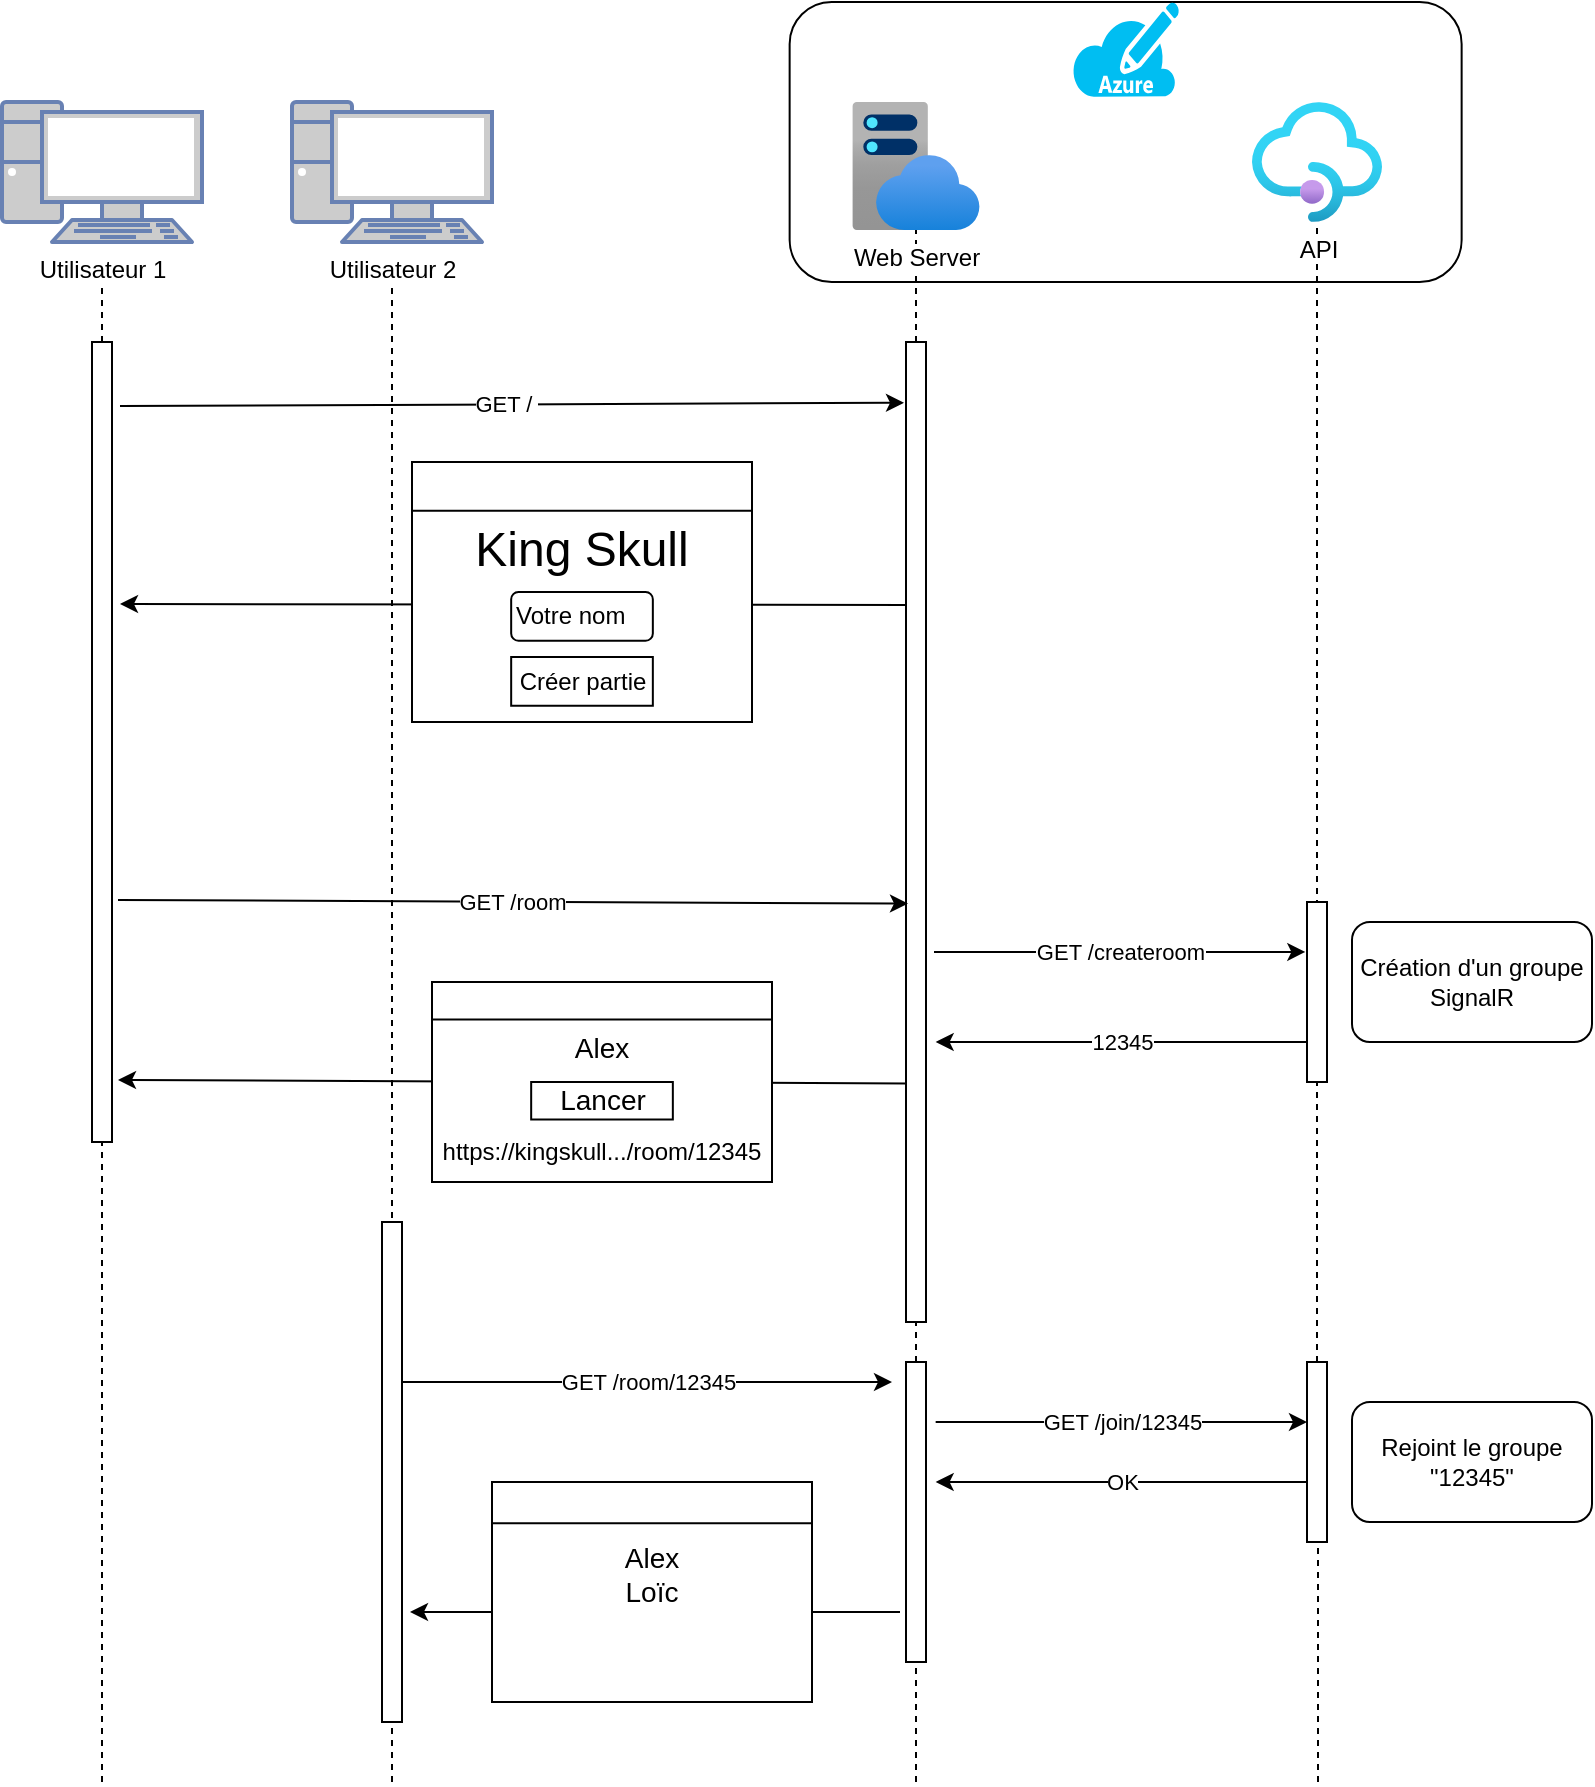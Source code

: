 <mxfile version="20.2.3" type="device" pages="2"><diagram name="creationSalle" id="13e1069c-82ec-6db2-03f1-153e76fe0fe0"><mxGraphModel dx="865" dy="536" grid="1" gridSize="10" guides="1" tooltips="1" connect="1" arrows="1" fold="1" page="1" pageScale="1" pageWidth="1100" pageHeight="850" background="none" math="0" shadow="0"><root><mxCell id="0"/><mxCell id="1" parent="0"/><mxCell id="wx_JYM3dklO5uNN9NWaB-37" value="" style="endArrow=classic;html=1;rounded=0;fontColor=#000000;exitX=0.8;exitY=0.059;exitDx=0;exitDy=0;exitPerimeter=0;" edge="1" parent="1"><mxGeometry width="50" height="50" relative="1" as="geometry"><mxPoint x="468" y="540.73" as="sourcePoint"/><mxPoint x="73" y="539" as="targetPoint"/></mxGeometry></mxCell><mxCell id="wx_JYM3dklO5uNN9NWaB-29" value="" style="endArrow=classic;html=1;rounded=0;fontColor=#000000;exitX=0.8;exitY=0.059;exitDx=0;exitDy=0;exitPerimeter=0;" edge="1" parent="1"><mxGeometry width="50" height="50" relative="1" as="geometry"><mxPoint x="467" y="301.47" as="sourcePoint"/><mxPoint x="74" y="301" as="targetPoint"/></mxGeometry></mxCell><mxCell id="wx_JYM3dklO5uNN9NWaB-14" value="" style="rounded=1;whiteSpace=wrap;html=1;fontColor=#000000;" vertex="1" parent="1"><mxGeometry x="408.82" width="336" height="140" as="geometry"/></mxCell><mxCell id="wx_JYM3dklO5uNN9NWaB-1" value="&lt;font color=&quot;#000000&quot;&gt;Utilisateur 2&lt;br&gt;&lt;/font&gt;" style="fontColor=#0066CC;verticalAlign=top;verticalLabelPosition=bottom;labelPosition=center;align=center;html=1;outlineConnect=0;fillColor=#CCCCCC;strokeColor=#6881B3;gradientColor=none;gradientDirection=north;strokeWidth=2;shape=mxgraph.networks.pc;" vertex="1" parent="1"><mxGeometry x="160" y="50" width="100" height="70" as="geometry"/></mxCell><mxCell id="wx_JYM3dklO5uNN9NWaB-2" value="" style="endArrow=none;dashed=1;html=1;rounded=0;startArrow=none;" edge="1" parent="1" source="wx_JYM3dklO5uNN9NWaB-7"><mxGeometry width="50" height="50" relative="1" as="geometry"><mxPoint x="65" y="760" as="sourcePoint"/><mxPoint x="65" y="140" as="targetPoint"/></mxGeometry></mxCell><mxCell id="wx_JYM3dklO5uNN9NWaB-7" value="" style="html=1;points=[];perimeter=orthogonalPerimeter;rounded=0;shadow=0;comic=0;labelBackgroundColor=none;strokeWidth=1;fontFamily=Verdana;fontSize=12;align=center;" vertex="1" parent="1"><mxGeometry x="60" y="170" width="10" height="400" as="geometry"/></mxCell><mxCell id="wx_JYM3dklO5uNN9NWaB-8" value="" style="endArrow=none;dashed=1;html=1;rounded=0;" edge="1" parent="1" target="wx_JYM3dklO5uNN9NWaB-7"><mxGeometry width="50" height="50" relative="1" as="geometry"><mxPoint x="65" y="890" as="sourcePoint"/><mxPoint x="150" y="120" as="targetPoint"/></mxGeometry></mxCell><mxCell id="wx_JYM3dklO5uNN9NWaB-12" value="" style="verticalLabelPosition=bottom;html=1;verticalAlign=top;align=center;strokeColor=none;fillColor=#00BEF2;shape=mxgraph.azure.azure_subscription;" vertex="1" parent="1"><mxGeometry x="550.003" width="53.625" height="47.436" as="geometry"/></mxCell><mxCell id="wx_JYM3dklO5uNN9NWaB-16" value="" style="endArrow=none;dashed=1;html=1;rounded=0;startArrow=none;" edge="1" parent="1" target="wx_JYM3dklO5uNN9NWaB-10" source="wx_JYM3dklO5uNN9NWaB-15"><mxGeometry width="50" height="50" relative="1" as="geometry"><mxPoint x="472" y="770" as="sourcePoint"/><mxPoint x="472" y="130" as="targetPoint"/></mxGeometry></mxCell><mxCell id="wx_JYM3dklO5uNN9NWaB-15" value="" style="html=1;points=[];perimeter=orthogonalPerimeter;rounded=0;shadow=0;comic=0;labelBackgroundColor=none;strokeWidth=1;fontFamily=Verdana;fontSize=12;align=center;" vertex="1" parent="1"><mxGeometry x="467" y="170" width="10" height="490" as="geometry"/></mxCell><mxCell id="wx_JYM3dklO5uNN9NWaB-17" value="" style="endArrow=none;dashed=1;html=1;rounded=0;" edge="1" parent="1" target="wx_JYM3dklO5uNN9NWaB-15"><mxGeometry width="50" height="50" relative="1" as="geometry"><mxPoint x="472" y="890" as="sourcePoint"/><mxPoint x="472.0" y="114" as="targetPoint"/></mxGeometry></mxCell><mxCell id="wx_JYM3dklO5uNN9NWaB-10" value="Web Server" style="aspect=fixed;html=1;points=[];align=center;image;fontSize=12;image=img/lib/azure2/app_services/App_Service_Plans.svg;" vertex="1" parent="1"><mxGeometry x="440" y="50" width="64" height="64" as="geometry"/></mxCell><mxCell id="wx_JYM3dklO5uNN9NWaB-18" value="" style="endArrow=none;dashed=1;html=1;rounded=0;startArrow=none;" edge="1" parent="1" source="wx_JYM3dklO5uNN9NWaB-51" target="wx_JYM3dklO5uNN9NWaB-11"><mxGeometry width="50" height="50" relative="1" as="geometry"><mxPoint x="673" y="1300" as="sourcePoint"/><mxPoint x="672.08" y="120" as="targetPoint"/></mxGeometry></mxCell><mxCell id="wx_JYM3dklO5uNN9NWaB-11" value="API" style="aspect=fixed;html=1;points=[];align=center;image;fontSize=12;image=img/lib/azure2/app_services/API_Management_Services.svg;" vertex="1" parent="1"><mxGeometry x="640" y="50" width="65" height="60" as="geometry"/></mxCell><mxCell id="wx_JYM3dklO5uNN9NWaB-19" value="" style="html=1;points=[];perimeter=orthogonalPerimeter;rounded=0;shadow=0;comic=0;labelBackgroundColor=none;strokeWidth=1;fontFamily=Verdana;fontSize=12;align=center;" vertex="1" parent="1"><mxGeometry x="667.5" y="450" width="10" height="90" as="geometry"/></mxCell><mxCell id="wx_JYM3dklO5uNN9NWaB-22" value="" style="endArrow=classic;html=1;rounded=0;fontColor=#000000;entryX=-0.1;entryY=0.062;entryDx=0;entryDy=0;entryPerimeter=0;" edge="1" parent="1" target="wx_JYM3dklO5uNN9NWaB-15"><mxGeometry width="50" height="50" relative="1" as="geometry"><mxPoint x="74" y="202" as="sourcePoint"/><mxPoint x="430" y="199" as="targetPoint"/></mxGeometry></mxCell><mxCell id="wx_JYM3dklO5uNN9NWaB-23" value="GET /&amp;nbsp;" style="edgeLabel;html=1;align=center;verticalAlign=middle;resizable=0;points=[];fontColor=#000000;" vertex="1" connectable="0" parent="wx_JYM3dklO5uNN9NWaB-22"><mxGeometry x="0.136" relative="1" as="geometry"><mxPoint x="-30" as="offset"/></mxGeometry></mxCell><mxCell id="wx_JYM3dklO5uNN9NWaB-24" value="" style="group" vertex="1" connectable="0" parent="1"><mxGeometry x="220" y="230" width="170" height="130" as="geometry"/></mxCell><mxCell id="wx_JYM3dklO5uNN9NWaB-25" value="&lt;font style=&quot;font-size: 24px;&quot;&gt;King Skull&lt;br&gt;&lt;/font&gt;&lt;br&gt;&lt;br&gt;&lt;br&gt;" style="rounded=0;whiteSpace=wrap;html=1;" vertex="1" parent="wx_JYM3dklO5uNN9NWaB-24"><mxGeometry width="170" height="130" as="geometry"/></mxCell><mxCell id="wx_JYM3dklO5uNN9NWaB-26" value="" style="rounded=0;whiteSpace=wrap;html=1;" vertex="1" parent="wx_JYM3dklO5uNN9NWaB-24"><mxGeometry width="170" height="24.375" as="geometry"/></mxCell><mxCell id="wx_JYM3dklO5uNN9NWaB-27" value="Créer partie" style="rounded=0;whiteSpace=wrap;html=1;" vertex="1" parent="wx_JYM3dklO5uNN9NWaB-24"><mxGeometry x="49.583" y="97.5" width="70.833" height="24.375" as="geometry"/></mxCell><mxCell id="wx_JYM3dklO5uNN9NWaB-28" value="Votre nom" style="rounded=1;whiteSpace=wrap;html=1;align=left;" vertex="1" parent="wx_JYM3dklO5uNN9NWaB-24"><mxGeometry x="49.583" y="65" width="70.833" height="24.375" as="geometry"/></mxCell><mxCell id="wx_JYM3dklO5uNN9NWaB-32" value="GET /room" style="endArrow=classic;html=1;rounded=0;fontColor=#000000;entryX=0.7;entryY=0.573;entryDx=0;entryDy=0;entryPerimeter=0;" edge="1" parent="1"><mxGeometry width="50" height="50" relative="1" as="geometry"><mxPoint x="73" y="449" as="sourcePoint"/><mxPoint x="468" y="450.77" as="targetPoint"/></mxGeometry></mxCell><mxCell id="wx_JYM3dklO5uNN9NWaB-33" value="" style="group" vertex="1" connectable="0" parent="1"><mxGeometry x="230" y="490" width="170" height="100" as="geometry"/></mxCell><mxCell id="wx_JYM3dklO5uNN9NWaB-34" value="&lt;font style=&quot;font-size: 14px;&quot;&gt;Alex&lt;br&gt;&lt;br&gt;&lt;br&gt;&lt;/font&gt;" style="rounded=0;whiteSpace=wrap;html=1;" vertex="1" parent="wx_JYM3dklO5uNN9NWaB-33"><mxGeometry width="170" height="100" as="geometry"/></mxCell><mxCell id="wx_JYM3dklO5uNN9NWaB-35" value="" style="rounded=0;whiteSpace=wrap;html=1;fontSize=24;" vertex="1" parent="wx_JYM3dklO5uNN9NWaB-33"><mxGeometry width="170" height="18.75" as="geometry"/></mxCell><mxCell id="wx_JYM3dklO5uNN9NWaB-36" value="Lancer" style="rounded=0;whiteSpace=wrap;html=1;fontSize=14;" vertex="1" parent="wx_JYM3dklO5uNN9NWaB-33"><mxGeometry x="49.583" y="50" width="70.833" height="18.75" as="geometry"/></mxCell><mxCell id="wx_JYM3dklO5uNN9NWaB-40" value="https://kingskull.../room/12345" style="text;html=1;strokeColor=none;fillColor=none;align=center;verticalAlign=middle;whiteSpace=wrap;rounded=0;fontColor=#000000;" vertex="1" parent="wx_JYM3dklO5uNN9NWaB-33"><mxGeometry y="70" width="170" height="30" as="geometry"/></mxCell><mxCell id="wx_JYM3dklO5uNN9NWaB-38" value="GET /createroom" style="endArrow=classic;html=1;rounded=0;fontColor=#000000;exitX=1.4;exitY=0.653;exitDx=0;exitDy=0;exitPerimeter=0;entryX=-0.083;entryY=0.653;entryDx=0;entryDy=0;entryPerimeter=0;" edge="1" parent="1"><mxGeometry width="50" height="50" relative="1" as="geometry"><mxPoint x="481" y="474.97" as="sourcePoint"/><mxPoint x="666.67" y="474.97" as="targetPoint"/></mxGeometry></mxCell><mxCell id="wx_JYM3dklO5uNN9NWaB-39" value="12345" style="endArrow=classic;html=1;rounded=0;fontColor=#000000;exitX=1.4;exitY=0.653;exitDx=0;exitDy=0;exitPerimeter=0;entryX=-0.083;entryY=0.653;entryDx=0;entryDy=0;entryPerimeter=0;" edge="1" parent="1"><mxGeometry width="50" height="50" relative="1" as="geometry"><mxPoint x="667.5" y="520.0" as="sourcePoint"/><mxPoint x="481.83" y="520.0" as="targetPoint"/></mxGeometry></mxCell><mxCell id="wx_JYM3dklO5uNN9NWaB-43" value="Création d'un groupe SignalR" style="rounded=1;whiteSpace=wrap;html=1;fontColor=#000000;" vertex="1" parent="1"><mxGeometry x="690" y="460" width="120" height="60" as="geometry"/></mxCell><mxCell id="wx_JYM3dklO5uNN9NWaB-44" value="&lt;font color=&quot;#000000&quot;&gt;Utilisateur 1&lt;/font&gt;" style="fontColor=#0066CC;verticalAlign=top;verticalLabelPosition=bottom;labelPosition=center;align=center;html=1;outlineConnect=0;fillColor=#CCCCCC;strokeColor=#6881B3;gradientColor=none;gradientDirection=north;strokeWidth=2;shape=mxgraph.networks.pc;" vertex="1" parent="1"><mxGeometry x="15" y="50" width="100" height="70" as="geometry"/></mxCell><mxCell id="wx_JYM3dklO5uNN9NWaB-46" value="" style="endArrow=none;dashed=1;html=1;rounded=0;startArrow=none;" edge="1" parent="1"><mxGeometry width="50" height="50" relative="1" as="geometry"><mxPoint x="210" y="890" as="sourcePoint"/><mxPoint x="210" y="140" as="targetPoint"/></mxGeometry></mxCell><mxCell id="wx_JYM3dklO5uNN9NWaB-47" value="" style="html=1;points=[];perimeter=orthogonalPerimeter;rounded=0;shadow=0;comic=0;labelBackgroundColor=none;strokeWidth=1;fontFamily=Verdana;fontSize=12;align=center;" vertex="1" parent="1"><mxGeometry x="205" y="610" width="10" height="250" as="geometry"/></mxCell><mxCell id="wx_JYM3dklO5uNN9NWaB-48" value="GET /room/12345" style="endArrow=classic;html=1;rounded=0;fontColor=#000000;" edge="1" parent="1"><mxGeometry width="50" height="50" relative="1" as="geometry"><mxPoint x="215" y="690" as="sourcePoint"/><mxPoint x="460" y="690" as="targetPoint"/></mxGeometry></mxCell><mxCell id="wx_JYM3dklO5uNN9NWaB-49" value="" style="html=1;points=[];perimeter=orthogonalPerimeter;rounded=0;shadow=0;comic=0;labelBackgroundColor=none;strokeWidth=1;fontFamily=Verdana;fontSize=12;align=center;" vertex="1" parent="1"><mxGeometry x="467" y="680" width="10" height="150" as="geometry"/></mxCell><mxCell id="wx_JYM3dklO5uNN9NWaB-50" value="GET /join/12345" style="endArrow=classic;html=1;rounded=0;fontColor=#000000;exitX=1.4;exitY=0.653;exitDx=0;exitDy=0;exitPerimeter=0;entryX=-0.083;entryY=0.653;entryDx=0;entryDy=0;entryPerimeter=0;" edge="1" parent="1"><mxGeometry width="50" height="50" relative="1" as="geometry"><mxPoint x="481.83" y="710.0" as="sourcePoint"/><mxPoint x="667.5" y="710.0" as="targetPoint"/></mxGeometry></mxCell><mxCell id="wx_JYM3dklO5uNN9NWaB-51" value="" style="html=1;points=[];perimeter=orthogonalPerimeter;rounded=0;shadow=0;comic=0;labelBackgroundColor=none;strokeWidth=1;fontFamily=Verdana;fontSize=12;align=center;" vertex="1" parent="1"><mxGeometry x="667.5" y="680" width="10" height="90" as="geometry"/></mxCell><mxCell id="wx_JYM3dklO5uNN9NWaB-52" value="" style="endArrow=none;dashed=1;html=1;rounded=0;startArrow=none;" edge="1" parent="1" target="wx_JYM3dklO5uNN9NWaB-51"><mxGeometry width="50" height="50" relative="1" as="geometry"><mxPoint x="673" y="890" as="sourcePoint"/><mxPoint x="672.512" y="110" as="targetPoint"/></mxGeometry></mxCell><mxCell id="wx_JYM3dklO5uNN9NWaB-53" value="OK" style="endArrow=classic;html=1;rounded=0;fontColor=#000000;exitX=1.4;exitY=0.653;exitDx=0;exitDy=0;exitPerimeter=0;entryX=-0.083;entryY=0.653;entryDx=0;entryDy=0;entryPerimeter=0;" edge="1" parent="1"><mxGeometry width="50" height="50" relative="1" as="geometry"><mxPoint x="667.5" y="740" as="sourcePoint"/><mxPoint x="481.83" y="740" as="targetPoint"/></mxGeometry></mxCell><mxCell id="wx_JYM3dklO5uNN9NWaB-54" value="Rejoint le groupe &quot;12345&quot;" style="rounded=1;whiteSpace=wrap;html=1;fontColor=#000000;" vertex="1" parent="1"><mxGeometry x="690" y="700" width="120" height="60" as="geometry"/></mxCell><mxCell id="wx_JYM3dklO5uNN9NWaB-59" value="" style="endArrow=classic;html=1;rounded=0;fontColor=#000000;" edge="1" parent="1"><mxGeometry width="50" height="50" relative="1" as="geometry"><mxPoint x="464" y="805" as="sourcePoint"/><mxPoint x="219" y="805" as="targetPoint"/></mxGeometry></mxCell><mxCell id="wx_JYM3dklO5uNN9NWaB-55" value="" style="group" vertex="1" connectable="0" parent="1"><mxGeometry x="260" y="740" width="160" height="110" as="geometry"/></mxCell><mxCell id="wx_JYM3dklO5uNN9NWaB-56" value="&lt;font style=&quot;font-size: 14px;&quot;&gt;Alex&lt;br&gt;Loïc&lt;br&gt;&lt;br&gt;&lt;/font&gt;" style="rounded=0;whiteSpace=wrap;html=1;" vertex="1" parent="wx_JYM3dklO5uNN9NWaB-55"><mxGeometry width="160" height="110" as="geometry"/></mxCell><mxCell id="wx_JYM3dklO5uNN9NWaB-57" value="" style="rounded=0;whiteSpace=wrap;html=1;fontSize=24;" vertex="1" parent="wx_JYM3dklO5uNN9NWaB-55"><mxGeometry width="160" height="20.625" as="geometry"/></mxCell></root></mxGraphModel></diagram><diagram id="JS5SKcN2o8mwD4ERGpik" name="deroulementJeu"><mxGraphModel dx="1298" dy="804" grid="1" gridSize="10" guides="1" tooltips="1" connect="1" arrows="1" fold="1" page="1" pageScale="1" pageWidth="827" pageHeight="1169" math="0" shadow="0"><root><mxCell id="0"/><mxCell id="1" parent="0"/><mxCell id="I8i9Lixdab_qWAvMUOPV-33" value="" style="group" vertex="1" connectable="0" parent="1"><mxGeometry x="52" y="15" width="346" height="140" as="geometry"/></mxCell><mxCell id="I8i9Lixdab_qWAvMUOPV-31" value="" style="rounded=1;whiteSpace=wrap;html=1;fontColor=#000000;" vertex="1" parent="I8i9Lixdab_qWAvMUOPV-33"><mxGeometry x="10" width="336" height="140" as="geometry"/></mxCell><mxCell id="FVH8SKtYfX9IXzi16vGu-5" value="" style="endArrow=none;dashed=1;html=1;rounded=0;startArrow=none;" edge="1" parent="I8i9Lixdab_qWAvMUOPV-33"><mxGeometry width="50" height="50" relative="1" as="geometry"><mxPoint x="95" y="345" as="sourcePoint"/><mxPoint x="95" y="129" as="targetPoint"/></mxGeometry></mxCell><mxCell id="FVH8SKtYfX9IXzi16vGu-4" value="&lt;font color=&quot;#000000&quot;&gt;Utilisateur 2&lt;br&gt;&lt;/font&gt;" style="fontColor=#0066CC;verticalAlign=top;verticalLabelPosition=bottom;labelPosition=center;align=center;html=1;outlineConnect=0;fillColor=#CCCCCC;strokeColor=#6881B3;gradientColor=none;gradientDirection=north;strokeWidth=2;shape=mxgraph.networks.pc;" vertex="1" parent="I8i9Lixdab_qWAvMUOPV-33"><mxGeometry x="190" y="35" width="100" height="70" as="geometry"/></mxCell><mxCell id="FVH8SKtYfX9IXzi16vGu-32" value="&lt;font color=&quot;#000000&quot;&gt;Utilisateur 1&lt;/font&gt;" style="fontColor=#0066CC;verticalAlign=top;verticalLabelPosition=bottom;labelPosition=center;align=center;html=1;outlineConnect=0;fillColor=#CCCCCC;strokeColor=#6881B3;gradientColor=none;gradientDirection=north;strokeWidth=2;shape=mxgraph.networks.pc;" vertex="1" parent="I8i9Lixdab_qWAvMUOPV-33"><mxGeometry x="45" y="35" width="100" height="70" as="geometry"/></mxCell><mxCell id="I8i9Lixdab_qWAvMUOPV-32" value="Groupe &quot;12345&quot;" style="text;html=1;strokeColor=none;fillColor=none;align=center;verticalAlign=middle;whiteSpace=wrap;rounded=0;fontColor=#000000;" vertex="1" parent="I8i9Lixdab_qWAvMUOPV-33"><mxGeometry width="130" height="30" as="geometry"/></mxCell><mxCell id="I8i9Lixdab_qWAvMUOPV-47" value="" style="rounded=0;whiteSpace=wrap;html=1;fillColor=#f8cecc;strokeColor=#b85450;" vertex="1" parent="1"><mxGeometry x="72" y="380" width="740" height="370" as="geometry"/></mxCell><mxCell id="I8i9Lixdab_qWAvMUOPV-45" value="" style="rounded=0;whiteSpace=wrap;html=1;fillColor=#ffe6cc;strokeColor=#d79b00;" vertex="1" parent="1"><mxGeometry x="122" y="430" width="670" height="260" as="geometry"/></mxCell><mxCell id="I8i9Lixdab_qWAvMUOPV-51" value="" style="rounded=0;whiteSpace=wrap;html=1;fillColor=#fff2cc;strokeColor=#d6b656;" vertex="1" parent="1"><mxGeometry x="153.9" y="510" width="627.46" height="120.0" as="geometry"/></mxCell><mxCell id="FVH8SKtYfX9IXzi16vGu-1" value="Lancer" style="endArrow=classic;html=1;rounded=0;fontColor=#000000;exitX=0.8;exitY=0.059;exitDx=0;exitDy=0;exitPerimeter=0;" edge="1" parent="1"><mxGeometry width="50" height="50" relative="1" as="geometry"><mxPoint x="152" y="210" as="sourcePoint"/><mxPoint x="547" y="211.73" as="targetPoint"/></mxGeometry></mxCell><mxCell id="FVH8SKtYfX9IXzi16vGu-3" value="" style="rounded=1;whiteSpace=wrap;html=1;fontColor=#000000;" vertex="1" parent="1"><mxGeometry x="490.82" width="336" height="140" as="geometry"/></mxCell><mxCell id="FVH8SKtYfX9IXzi16vGu-8" value="" style="verticalLabelPosition=bottom;html=1;verticalAlign=top;align=center;strokeColor=none;fillColor=#00BEF2;shape=mxgraph.azure.azure_subscription;" vertex="1" parent="1"><mxGeometry x="632.003" width="53.625" height="47.436" as="geometry"/></mxCell><mxCell id="FVH8SKtYfX9IXzi16vGu-9" value="" style="endArrow=none;dashed=1;html=1;rounded=0;startArrow=none;" edge="1" parent="1" target="FVH8SKtYfX9IXzi16vGu-12"><mxGeometry width="50" height="50" relative="1" as="geometry"><mxPoint x="554" y="370" as="sourcePoint"/><mxPoint x="554" y="130" as="targetPoint"/></mxGeometry></mxCell><mxCell id="FVH8SKtYfX9IXzi16vGu-10" value="" style="html=1;points=[];perimeter=orthogonalPerimeter;rounded=0;shadow=0;comic=0;labelBackgroundColor=none;strokeWidth=1;fontFamily=Verdana;fontSize=12;align=center;" vertex="1" parent="1"><mxGeometry x="549" y="170" width="10" height="160" as="geometry"/></mxCell><mxCell id="FVH8SKtYfX9IXzi16vGu-13" value="" style="endArrow=none;dashed=1;html=1;rounded=0;startArrow=none;" edge="1" parent="1" source="I8i9Lixdab_qWAvMUOPV-54" target="FVH8SKtYfX9IXzi16vGu-14"><mxGeometry width="50" height="50" relative="1" as="geometry"><mxPoint x="755" y="1130" as="sourcePoint"/><mxPoint x="754.08" y="120" as="targetPoint"/></mxGeometry></mxCell><mxCell id="FVH8SKtYfX9IXzi16vGu-12" value="Web Server" style="aspect=fixed;html=1;points=[];align=center;image;fontSize=12;image=img/lib/azure2/app_services/App_Service_Plans.svg;" vertex="1" parent="1"><mxGeometry x="522" y="50" width="64" height="64" as="geometry"/></mxCell><mxCell id="FVH8SKtYfX9IXzi16vGu-14" value="API" style="aspect=fixed;html=1;points=[];align=center;image;fontSize=12;image=img/lib/azure2/app_services/API_Management_Services.svg;" vertex="1" parent="1"><mxGeometry x="722" y="50" width="65" height="60" as="geometry"/></mxCell><mxCell id="FVH8SKtYfX9IXzi16vGu-33" value="" style="endArrow=none;dashed=1;html=1;rounded=0;startArrow=none;" edge="1" parent="1" source="I8i9Lixdab_qWAvMUOPV-29" target="I8i9Lixdab_qWAvMUOPV-31"><mxGeometry width="50" height="50" relative="1" as="geometry"><mxPoint x="232" y="830" as="sourcePoint"/><mxPoint x="292" y="140" as="targetPoint"/></mxGeometry></mxCell><mxCell id="FVH8SKtYfX9IXzi16vGu-43" value="" style="group" vertex="1" connectable="0" parent="1"><mxGeometry x="5" y="169" width="128" height="80" as="geometry"/></mxCell><mxCell id="FVH8SKtYfX9IXzi16vGu-44" value="&lt;font style=&quot;font-size: 14px;&quot;&gt;Alex&lt;br&gt;Loïc&lt;br&gt;&lt;br&gt;&lt;/font&gt;" style="rounded=0;whiteSpace=wrap;html=1;" vertex="1" parent="FVH8SKtYfX9IXzi16vGu-43"><mxGeometry width="128" height="80" as="geometry"/></mxCell><mxCell id="FVH8SKtYfX9IXzi16vGu-45" value="" style="rounded=0;whiteSpace=wrap;html=1;fontSize=24;" vertex="1" parent="FVH8SKtYfX9IXzi16vGu-43"><mxGeometry width="128" height="15" as="geometry"/></mxCell><mxCell id="Mf1B1LljFFUqglrXI7v9-1" value="Lancer" style="rounded=0;whiteSpace=wrap;html=1;fontSize=14;" vertex="1" parent="FVH8SKtYfX9IXzi16vGu-43"><mxGeometry x="24" y="50.909" width="80" height="21.818" as="geometry"/></mxCell><mxCell id="I8i9Lixdab_qWAvMUOPV-1" value="start &quot;12345&quot;" style="endArrow=classic;html=1;rounded=0;fontColor=#000000;exitX=0.8;exitY=0.059;exitDx=0;exitDy=0;exitPerimeter=0;" edge="1" parent="1"><mxGeometry width="50" height="50" relative="1" as="geometry"><mxPoint x="557" y="240" as="sourcePoint"/><mxPoint x="752" y="242" as="targetPoint"/></mxGeometry></mxCell><mxCell id="I8i9Lixdab_qWAvMUOPV-2" value="ok" style="endArrow=classic;html=1;rounded=0;fontColor=#000000;exitX=0.8;exitY=0.059;exitDx=0;exitDy=0;exitPerimeter=0;" edge="1" parent="1"><mxGeometry width="50" height="50" relative="1" as="geometry"><mxPoint x="754" y="282" as="sourcePoint"/><mxPoint x="559" y="280" as="targetPoint"/></mxGeometry></mxCell><mxCell id="I8i9Lixdab_qWAvMUOPV-15" value="" style="endArrow=classic;html=1;rounded=0;fontColor=#000000;exitX=0.8;exitY=0.059;exitDx=0;exitDy=0;exitPerimeter=0;" edge="1" parent="1"><mxGeometry width="50" height="50" relative="1" as="geometry"><mxPoint x="549" y="292" as="sourcePoint"/><mxPoint x="242" y="290" as="targetPoint"/></mxGeometry></mxCell><mxCell id="I8i9Lixdab_qWAvMUOPV-17" value="" style="group" vertex="1" connectable="0" parent="1"><mxGeometry x="322" y="240" width="110" height="80" as="geometry"/></mxCell><mxCell id="I8i9Lixdab_qWAvMUOPV-18" value="" style="rounded=0;whiteSpace=wrap;html=1;fontSize=14;" vertex="1" parent="I8i9Lixdab_qWAvMUOPV-17"><mxGeometry width="110" height="80" as="geometry"/></mxCell><mxCell id="I8i9Lixdab_qWAvMUOPV-19" value="" style="rounded=0;whiteSpace=wrap;html=1;fontSize=14;" vertex="1" parent="I8i9Lixdab_qWAvMUOPV-17"><mxGeometry width="110" height="15" as="geometry"/></mxCell><mxCell id="I8i9Lixdab_qWAvMUOPV-20" value="" style="rounded=0;whiteSpace=wrap;html=1;fontSize=14;rotation=-15;" vertex="1" parent="I8i9Lixdab_qWAvMUOPV-17"><mxGeometry x="35.772" y="57" width="13.415" height="20" as="geometry"/></mxCell><mxCell id="I8i9Lixdab_qWAvMUOPV-21" value="" style="rounded=0;whiteSpace=wrap;html=1;fontSize=14;" vertex="1" parent="I8i9Lixdab_qWAvMUOPV-17"><mxGeometry x="46.951" y="55" width="13.415" height="20" as="geometry"/></mxCell><mxCell id="I8i9Lixdab_qWAvMUOPV-22" value="" style="rounded=0;whiteSpace=wrap;html=1;fontSize=14;rotation=15;" vertex="1" parent="I8i9Lixdab_qWAvMUOPV-17"><mxGeometry x="57.236" y="56.5" width="13.415" height="20" as="geometry"/></mxCell><mxCell id="I8i9Lixdab_qWAvMUOPV-23" value="" style="rounded=0;whiteSpace=wrap;html=1;fontSize=14;" vertex="1" parent="I8i9Lixdab_qWAvMUOPV-17"><mxGeometry x="12.52" y="25" width="13.415" height="20" as="geometry"/></mxCell><mxCell id="I8i9Lixdab_qWAvMUOPV-24" value="" style="rounded=0;whiteSpace=wrap;html=1;fontSize=14;" vertex="1" parent="I8i9Lixdab_qWAvMUOPV-17"><mxGeometry x="30.407" y="25" width="13.415" height="20" as="geometry"/></mxCell><mxCell id="I8i9Lixdab_qWAvMUOPV-25" value="" style="rounded=0;whiteSpace=wrap;html=1;fontSize=14;" vertex="1" parent="I8i9Lixdab_qWAvMUOPV-17"><mxGeometry x="48.293" y="25" width="13.415" height="20" as="geometry"/></mxCell><mxCell id="I8i9Lixdab_qWAvMUOPV-26" value="" style="rounded=0;whiteSpace=wrap;html=1;fontSize=14;" vertex="1" parent="I8i9Lixdab_qWAvMUOPV-17"><mxGeometry x="66.179" y="25" width="13.415" height="20" as="geometry"/></mxCell><mxCell id="I8i9Lixdab_qWAvMUOPV-27" value="" style="rounded=0;whiteSpace=wrap;html=1;fontSize=14;" vertex="1" parent="I8i9Lixdab_qWAvMUOPV-17"><mxGeometry x="84.065" y="25" width="13.415" height="20" as="geometry"/></mxCell><mxCell id="I8i9Lixdab_qWAvMUOPV-29" value="" style="html=1;points=[];perimeter=orthogonalPerimeter;rounded=0;shadow=0;comic=0;labelBackgroundColor=none;strokeWidth=1;fontFamily=Verdana;fontSize=12;align=center;" vertex="1" parent="1"><mxGeometry x="225" y="250" width="10" height="100" as="geometry"/></mxCell><mxCell id="I8i9Lixdab_qWAvMUOPV-34" value="" style="endArrow=none;dashed=1;html=1;rounded=0;startArrow=none;" edge="1" parent="1" source="I8i9Lixdab_qWAvMUOPV-36" target="I8i9Lixdab_qWAvMUOPV-29"><mxGeometry width="50" height="50" relative="1" as="geometry"><mxPoint x="232" y="620" as="sourcePoint"/><mxPoint x="230.188" y="155" as="targetPoint"/></mxGeometry></mxCell><mxCell id="I8i9Lixdab_qWAvMUOPV-36" value="" style="html=1;points=[];perimeter=orthogonalPerimeter;rounded=0;shadow=0;comic=0;labelBackgroundColor=none;strokeWidth=1;fontFamily=Verdana;fontSize=12;align=center;" vertex="1" parent="1"><mxGeometry x="225" y="410" width="10" height="400" as="geometry"/></mxCell><mxCell id="I8i9Lixdab_qWAvMUOPV-37" value="" style="endArrow=none;dashed=1;html=1;rounded=0;startArrow=none;" edge="1" parent="1" target="I8i9Lixdab_qWAvMUOPV-36"><mxGeometry width="50" height="50" relative="1" as="geometry"><mxPoint x="230" y="880" as="sourcePoint"/><mxPoint x="232" y="350" as="targetPoint"/></mxGeometry></mxCell><mxCell id="I8i9Lixdab_qWAvMUOPV-39" value="Paris" style="endArrow=classic;html=1;rounded=0;fontColor=#000000;exitX=0.8;exitY=0.059;exitDx=0;exitDy=0;exitPerimeter=0;labelBackgroundColor=none;" edge="1" parent="1"><mxGeometry x="-0.008" y="7" width="50" height="50" relative="1" as="geometry"><mxPoint x="240" y="480" as="sourcePoint"/><mxPoint x="752" y="480" as="targetPoint"/><mxPoint as="offset"/></mxGeometry></mxCell><mxCell id="I8i9Lixdab_qWAvMUOPV-40" value="Qui doit jouer" style="endArrow=classic;html=1;rounded=0;fontColor=#000000;exitX=0.8;exitY=0.059;exitDx=0;exitDy=0;exitPerimeter=0;labelBackgroundColor=none;" edge="1" parent="1"><mxGeometry y="-7" width="50" height="50" relative="1" as="geometry"><mxPoint x="752" y="530" as="sourcePoint"/><mxPoint x="240" y="530" as="targetPoint"/><mxPoint as="offset"/></mxGeometry></mxCell><mxCell id="I8i9Lixdab_qWAvMUOPV-41" value="Carte posée" style="endArrow=classic;html=1;rounded=0;fontColor=#000000;exitX=0.8;exitY=0.059;exitDx=0;exitDy=0;exitPerimeter=0;labelBackgroundColor=none;" edge="1" parent="1"><mxGeometry y="6" width="50" height="50" relative="1" as="geometry"><mxPoint x="240" y="564" as="sourcePoint"/><mxPoint x="752" y="564" as="targetPoint"/><mxPoint as="offset"/></mxGeometry></mxCell><mxCell id="I8i9Lixdab_qWAvMUOPV-44" value="Information du terrains" style="endArrow=classic;html=1;rounded=0;fontColor=#000000;exitX=0.8;exitY=0.059;exitDx=0;exitDy=0;exitPerimeter=0;labelBackgroundColor=none;" edge="1" parent="1"><mxGeometry y="-6" width="50" height="50" relative="1" as="geometry"><mxPoint x="752" y="600" as="sourcePoint"/><mxPoint x="240" y="600" as="targetPoint"/><mxPoint as="offset"/></mxGeometry></mxCell><mxCell id="I8i9Lixdab_qWAvMUOPV-54" value="" style="html=1;points=[];perimeter=orthogonalPerimeter;rounded=0;shadow=0;comic=0;labelBackgroundColor=none;strokeWidth=1;fontFamily=Verdana;fontSize=12;align=center;" vertex="1" parent="1"><mxGeometry x="749.5" y="390" width="10" height="420" as="geometry"/></mxCell><mxCell id="I8i9Lixdab_qWAvMUOPV-56" value="" style="endArrow=none;dashed=1;html=1;rounded=0;startArrow=none;" edge="1" parent="1" target="I8i9Lixdab_qWAvMUOPV-54"><mxGeometry width="50" height="50" relative="1" as="geometry"><mxPoint x="755" y="880" as="sourcePoint"/><mxPoint x="754.514" y="110.0" as="targetPoint"/></mxGeometry></mxCell><mxCell id="I8i9Lixdab_qWAvMUOPV-49" value="Tant que partie pas finie" style="text;html=1;strokeColor=none;fillColor=none;align=center;verticalAlign=middle;whiteSpace=wrap;rounded=0;fontColor=#000000;" vertex="1" parent="1"><mxGeometry x="72" y="379.995" width="60" height="42.766" as="geometry"/></mxCell><mxCell id="I8i9Lixdab_qWAvMUOPV-46" value="Tant que manche pas finie" style="text;html=1;strokeColor=none;fillColor=none;align=center;verticalAlign=middle;whiteSpace=wrap;rounded=0;fontColor=#000000;" vertex="1" parent="1"><mxGeometry x="122" y="430" width="63.81" height="50" as="geometry"/></mxCell><mxCell id="I8i9Lixdab_qWAvMUOPV-38" value="Main des joueurs" style="endArrow=classic;html=1;rounded=0;fontColor=#000000;exitX=0.8;exitY=0.059;exitDx=0;exitDy=0;exitPerimeter=0;labelBackgroundColor=none;" edge="1" parent="1"><mxGeometry x="0.008" y="-7" width="50" height="50" relative="1" as="geometry"><mxPoint x="752" y="454.6" as="sourcePoint"/><mxPoint x="240" y="454.6" as="targetPoint"/><mxPoint as="offset"/></mxGeometry></mxCell><mxCell id="I8i9Lixdab_qWAvMUOPV-58" value="Information qui à gagné" style="endArrow=classic;html=1;rounded=0;fontColor=#000000;exitX=0.8;exitY=0.059;exitDx=0;exitDy=0;exitPerimeter=0;labelBackgroundColor=none;" edge="1" parent="1"><mxGeometry x="0.004" y="-6" width="50" height="50" relative="1" as="geometry"><mxPoint x="752" y="660" as="sourcePoint"/><mxPoint x="240" y="660" as="targetPoint"/><mxPoint as="offset"/></mxGeometry></mxCell><mxCell id="I8i9Lixdab_qWAvMUOPV-53" value="Tant que pli pas fini" style="text;html=1;strokeColor=none;fillColor=none;align=center;verticalAlign=middle;whiteSpace=wrap;rounded=0;fontColor=#000000;" vertex="1" parent="1"><mxGeometry x="153.9" y="510" width="60" height="40" as="geometry"/></mxCell><mxCell id="I8i9Lixdab_qWAvMUOPV-59" value="Information des scores" style="endArrow=classic;html=1;rounded=0;fontColor=#000000;exitX=0.8;exitY=0.059;exitDx=0;exitDy=0;exitPerimeter=0;labelBackgroundColor=none;" edge="1" parent="1"><mxGeometry x="0.004" y="-6" width="50" height="50" relative="1" as="geometry"><mxPoint x="752" y="710" as="sourcePoint"/><mxPoint x="240" y="710" as="targetPoint"/><mxPoint as="offset"/></mxGeometry></mxCell><mxCell id="I8i9Lixdab_qWAvMUOPV-60" value="Qui à gagné" style="endArrow=classic;html=1;rounded=0;fontColor=#000000;exitX=0.8;exitY=0.059;exitDx=0;exitDy=0;exitPerimeter=0;labelBackgroundColor=none;" edge="1" parent="1"><mxGeometry x="0.074" y="-10" width="50" height="50" relative="1" as="geometry"><mxPoint x="749.5" y="776" as="sourcePoint"/><mxPoint x="237.5" y="776" as="targetPoint"/><mxPoint as="offset"/></mxGeometry></mxCell><mxCell id="FVH8SKtYfX9IXzi16vGu-6" value="" style="html=1;points=[];perimeter=orthogonalPerimeter;rounded=0;shadow=0;comic=0;labelBackgroundColor=none;strokeWidth=1;fontFamily=Verdana;fontSize=12;align=center;" vertex="1" parent="1"><mxGeometry x="142" y="170" width="10" height="180" as="geometry"/></mxCell></root></mxGraphModel></diagram></mxfile>

